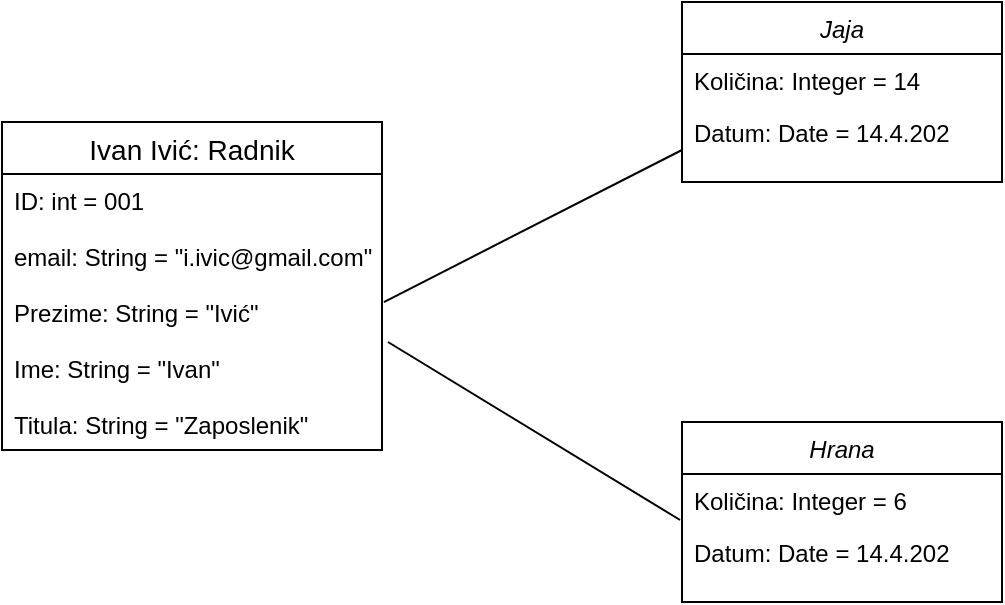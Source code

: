 <mxfile version="14.6.0" type="browser"><diagram id="C5RBs43oDa-KdzZeNtuy" name="Page-1"><mxGraphModel dx="780" dy="705" grid="1" gridSize="10" guides="1" tooltips="1" connect="1" arrows="1" fold="1" page="1" pageScale="1" pageWidth="827" pageHeight="1169" math="0" shadow="0"><root><mxCell id="WIyWlLk6GJQsqaUBKTNV-0"/><mxCell id="WIyWlLk6GJQsqaUBKTNV-1" parent="WIyWlLk6GJQsqaUBKTNV-0"/><mxCell id="k_IwdD8Zenuuq1Ozztsj-0" value="Ivan Ivić: Radnik" style="swimlane;fontStyle=0;childLayout=stackLayout;horizontal=1;startSize=26;horizontalStack=0;resizeParent=1;resizeParentMax=0;resizeLast=0;collapsible=1;marginBottom=0;align=center;fontSize=14;" parent="WIyWlLk6GJQsqaUBKTNV-1" vertex="1"><mxGeometry x="600" y="460" width="190" height="164" as="geometry"/></mxCell><mxCell id="k_IwdD8Zenuuq1Ozztsj-8" value="ID: int = 001" style="text;align=left;verticalAlign=top;spacingLeft=4;spacingRight=4;overflow=hidden;rotatable=0;points=[[0,0.5],[1,0.5]];portConstraint=eastwest;rounded=0;shadow=0;html=0;" parent="k_IwdD8Zenuuq1Ozztsj-0" vertex="1"><mxGeometry y="26" width="190" height="28" as="geometry"/></mxCell><mxCell id="k_IwdD8Zenuuq1Ozztsj-7" value="email: String = &quot;i.ivic@gmail.com&quot;" style="text;align=left;verticalAlign=top;spacingLeft=4;spacingRight=4;overflow=hidden;rotatable=0;points=[[0,0.5],[1,0.5]];portConstraint=eastwest;rounded=0;shadow=0;html=0;" parent="k_IwdD8Zenuuq1Ozztsj-0" vertex="1"><mxGeometry y="54" width="190" height="28" as="geometry"/></mxCell><mxCell id="k_IwdD8Zenuuq1Ozztsj-6" value="Prezime: String = &quot;Ivić&quot;" style="text;align=left;verticalAlign=top;spacingLeft=4;spacingRight=4;overflow=hidden;rotatable=0;points=[[0,0.5],[1,0.5]];portConstraint=eastwest;rounded=0;shadow=0;html=0;" parent="k_IwdD8Zenuuq1Ozztsj-0" vertex="1"><mxGeometry y="82" width="190" height="28" as="geometry"/></mxCell><mxCell id="k_IwdD8Zenuuq1Ozztsj-5" value="Ime: String = &quot;Ivan&quot;" style="text;align=left;verticalAlign=top;spacingLeft=4;spacingRight=4;overflow=hidden;rotatable=0;points=[[0,0.5],[1,0.5]];portConstraint=eastwest;rounded=0;shadow=0;html=0;" parent="k_IwdD8Zenuuq1Ozztsj-0" vertex="1"><mxGeometry y="110" width="190" height="28" as="geometry"/></mxCell><mxCell id="k_IwdD8Zenuuq1Ozztsj-4" value="Titula: String = &quot;Zaposlenik&quot;" style="text;align=left;verticalAlign=top;spacingLeft=4;spacingRight=4;overflow=hidden;rotatable=0;points=[[0,0.5],[1,0.5]];portConstraint=eastwest;" parent="k_IwdD8Zenuuq1Ozztsj-0" vertex="1"><mxGeometry y="138" width="190" height="26" as="geometry"/></mxCell><mxCell id="k_IwdD8Zenuuq1Ozztsj-9" value="Jaja" style="swimlane;fontStyle=2;align=center;verticalAlign=top;childLayout=stackLayout;horizontal=1;startSize=26;horizontalStack=0;resizeParent=1;resizeLast=0;collapsible=1;marginBottom=0;rounded=0;shadow=0;strokeWidth=1;" parent="WIyWlLk6GJQsqaUBKTNV-1" vertex="1"><mxGeometry x="940" y="400" width="160" height="90" as="geometry"><mxRectangle x="230" y="140" width="160" height="26" as="alternateBounds"/></mxGeometry></mxCell><mxCell id="k_IwdD8Zenuuq1Ozztsj-10" value="Količina: Integer = 14" style="text;align=left;verticalAlign=top;spacingLeft=4;spacingRight=4;overflow=hidden;rotatable=0;points=[[0,0.5],[1,0.5]];portConstraint=eastwest;" parent="k_IwdD8Zenuuq1Ozztsj-9" vertex="1"><mxGeometry y="26" width="160" height="26" as="geometry"/></mxCell><mxCell id="k_IwdD8Zenuuq1Ozztsj-11" value="Datum: Date = 14.4.202" style="text;align=left;verticalAlign=top;spacingLeft=4;spacingRight=4;overflow=hidden;rotatable=0;points=[[0,0.5],[1,0.5]];portConstraint=eastwest;rounded=0;shadow=0;html=0;" parent="k_IwdD8Zenuuq1Ozztsj-9" vertex="1"><mxGeometry y="52" width="160" height="26" as="geometry"/></mxCell><mxCell id="k_IwdD8Zenuuq1Ozztsj-13" value="Hrana" style="swimlane;fontStyle=2;align=center;verticalAlign=top;childLayout=stackLayout;horizontal=1;startSize=26;horizontalStack=0;resizeParent=1;resizeLast=0;collapsible=1;marginBottom=0;rounded=0;shadow=0;strokeWidth=1;" parent="WIyWlLk6GJQsqaUBKTNV-1" vertex="1"><mxGeometry x="940" y="610" width="160" height="90" as="geometry"><mxRectangle x="230" y="140" width="160" height="26" as="alternateBounds"/></mxGeometry></mxCell><mxCell id="k_IwdD8Zenuuq1Ozztsj-14" value="Količina: Integer = 6" style="text;align=left;verticalAlign=top;spacingLeft=4;spacingRight=4;overflow=hidden;rotatable=0;points=[[0,0.5],[1,0.5]];portConstraint=eastwest;" parent="k_IwdD8Zenuuq1Ozztsj-13" vertex="1"><mxGeometry y="26" width="160" height="26" as="geometry"/></mxCell><mxCell id="k_IwdD8Zenuuq1Ozztsj-15" value="Datum: Date = 14.4.202" style="text;align=left;verticalAlign=top;spacingLeft=4;spacingRight=4;overflow=hidden;rotatable=0;points=[[0,0.5],[1,0.5]];portConstraint=eastwest;rounded=0;shadow=0;html=0;" parent="k_IwdD8Zenuuq1Ozztsj-13" vertex="1"><mxGeometry y="52" width="160" height="26" as="geometry"/></mxCell><mxCell id="k_IwdD8Zenuuq1Ozztsj-17" value="" style="endArrow=none;html=1;rounded=0;entryX=0;entryY=0.846;entryDx=0;entryDy=0;entryPerimeter=0;exitX=1.005;exitY=0.286;exitDx=0;exitDy=0;exitPerimeter=0;" parent="WIyWlLk6GJQsqaUBKTNV-1" source="k_IwdD8Zenuuq1Ozztsj-6" target="k_IwdD8Zenuuq1Ozztsj-11" edge="1"><mxGeometry relative="1" as="geometry"><mxPoint x="800" y="680" as="sourcePoint"/><mxPoint x="960" y="680" as="targetPoint"/></mxGeometry></mxCell><mxCell id="k_IwdD8Zenuuq1Ozztsj-18" value="" style="endArrow=none;html=1;rounded=0;entryX=-0.006;entryY=-0.115;entryDx=0;entryDy=0;entryPerimeter=0;" parent="WIyWlLk6GJQsqaUBKTNV-1" target="k_IwdD8Zenuuq1Ozztsj-15" edge="1"><mxGeometry relative="1" as="geometry"><mxPoint x="793" y="570" as="sourcePoint"/><mxPoint x="937" y="650" as="targetPoint"/></mxGeometry></mxCell></root></mxGraphModel></diagram></mxfile>